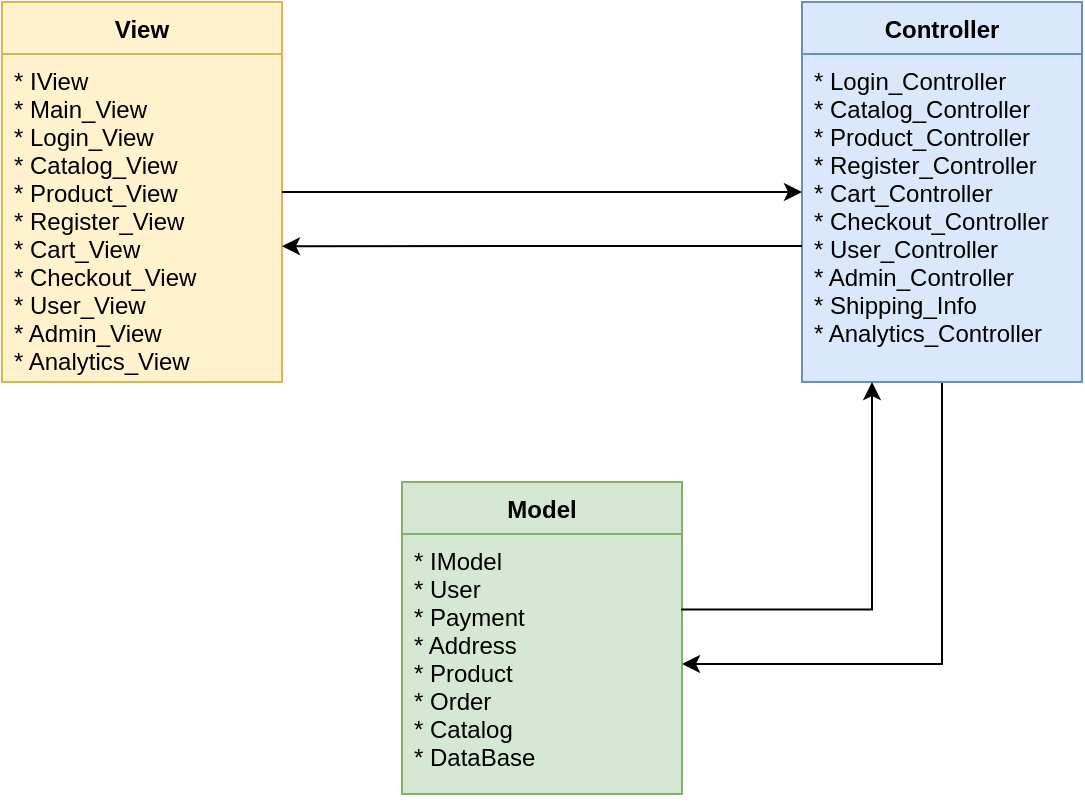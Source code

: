 <mxfile version="17.4.6" type="device"><diagram id="XnhkJNuTJw96y0P2VbYP" name="Page-1"><mxGraphModel dx="1422" dy="794" grid="1" gridSize="10" guides="1" tooltips="1" connect="1" arrows="1" fold="1" page="1" pageScale="1" pageWidth="827" pageHeight="1169" math="0" shadow="0"><root><mxCell id="0"/><mxCell id="1" parent="0"/><mxCell id="pA6CEcUqne_Yn7QyJihK-2" value="View" style="swimlane;fontStyle=1;childLayout=stackLayout;horizontal=1;startSize=26;fillColor=#fff2cc;horizontalStack=0;resizeParent=1;resizeParentMax=0;resizeLast=0;collapsible=1;marginBottom=0;strokeColor=#d6b656;" vertex="1" parent="1"><mxGeometry x="160" y="120" width="140" height="190" as="geometry"/></mxCell><mxCell id="pA6CEcUqne_Yn7QyJihK-3" value="* IView&#10;* Main_View&#10;* Login_View&#10;* Catalog_View&#10;* Product_View&#10;* Register_View&#10;* Cart_View&#10;* Checkout_View&#10;* User_View&#10;* Admin_View&#10;* Analytics_View&#10;" style="text;strokeColor=#d6b656;fillColor=#fff2cc;align=left;verticalAlign=top;spacingLeft=4;spacingRight=4;overflow=hidden;rotatable=0;points=[[0,0.5],[1,0.5]];portConstraint=eastwest;" vertex="1" parent="pA6CEcUqne_Yn7QyJihK-2"><mxGeometry y="26" width="140" height="164" as="geometry"/></mxCell><mxCell id="pA6CEcUqne_Yn7QyJihK-13" style="edgeStyle=orthogonalEdgeStyle;rounded=0;orthogonalLoop=1;jettySize=auto;html=1;entryX=1;entryY=0.5;entryDx=0;entryDy=0;" edge="1" parent="1" source="pA6CEcUqne_Yn7QyJihK-6" target="pA6CEcUqne_Yn7QyJihK-9"><mxGeometry relative="1" as="geometry"/></mxCell><mxCell id="pA6CEcUqne_Yn7QyJihK-6" value="Controller" style="swimlane;fontStyle=1;childLayout=stackLayout;horizontal=1;startSize=26;fillColor=#dae8fc;horizontalStack=0;resizeParent=1;resizeParentMax=0;resizeLast=0;collapsible=1;marginBottom=0;strokeColor=#6c8ebf;" vertex="1" parent="1"><mxGeometry x="560" y="120" width="140" height="190" as="geometry"/></mxCell><mxCell id="pA6CEcUqne_Yn7QyJihK-7" value="* Login_Controller&#10;* Catalog_Controller&#10;* Product_Controller&#10;* Register_Controller&#10;* Cart_Controller&#10;* Checkout_Controller&#10;* User_Controller&#10;* Admin_Controller&#10;* Shipping_Info&#10;* Analytics_Controller&#10;" style="text;strokeColor=#6c8ebf;fillColor=#dae8fc;align=left;verticalAlign=top;spacingLeft=4;spacingRight=4;overflow=hidden;rotatable=0;points=[[0,0.5],[1,0.5]];portConstraint=eastwest;" vertex="1" parent="pA6CEcUqne_Yn7QyJihK-6"><mxGeometry y="26" width="140" height="164" as="geometry"/></mxCell><mxCell id="pA6CEcUqne_Yn7QyJihK-8" value="Model" style="swimlane;fontStyle=1;childLayout=stackLayout;horizontal=1;startSize=26;fillColor=#d5e8d4;horizontalStack=0;resizeParent=1;resizeParentMax=0;resizeLast=0;collapsible=1;marginBottom=0;strokeColor=#82b366;" vertex="1" parent="1"><mxGeometry x="360" y="360" width="140" height="156" as="geometry"/></mxCell><mxCell id="pA6CEcUqne_Yn7QyJihK-9" value="* IModel&#10;* User&#10;* Payment&#10;* Address&#10;* Product&#10;* Order&#10;* Catalog&#10;* DataBase" style="text;strokeColor=#82b366;fillColor=#d5e8d4;align=left;verticalAlign=top;spacingLeft=4;spacingRight=4;overflow=hidden;rotatable=0;points=[[0,0.5],[1,0.5]];portConstraint=eastwest;" vertex="1" parent="pA6CEcUqne_Yn7QyJihK-8"><mxGeometry y="26" width="140" height="130" as="geometry"/></mxCell><mxCell id="pA6CEcUqne_Yn7QyJihK-10" value="" style="endArrow=classic;html=1;rounded=0;exitX=1;exitY=0.5;exitDx=0;exitDy=0;" edge="1" parent="1" source="pA6CEcUqne_Yn7QyJihK-2"><mxGeometry width="50" height="50" relative="1" as="geometry"><mxPoint x="320" y="230" as="sourcePoint"/><mxPoint x="560" y="215" as="targetPoint"/></mxGeometry></mxCell><mxCell id="pA6CEcUqne_Yn7QyJihK-11" value="" style="endArrow=classic;html=1;rounded=0;entryX=-0.007;entryY=0.408;entryDx=0;entryDy=0;entryPerimeter=0;" edge="1" parent="1"><mxGeometry width="50" height="50" relative="1" as="geometry"><mxPoint x="560" y="242" as="sourcePoint"/><mxPoint x="300" y="242.09" as="targetPoint"/></mxGeometry></mxCell><mxCell id="pA6CEcUqne_Yn7QyJihK-14" style="edgeStyle=orthogonalEdgeStyle;rounded=0;orthogonalLoop=1;jettySize=auto;html=1;entryX=0.25;entryY=1;entryDx=0;entryDy=0;exitX=0.997;exitY=0.29;exitDx=0;exitDy=0;exitPerimeter=0;" edge="1" parent="1" source="pA6CEcUqne_Yn7QyJihK-9" target="pA6CEcUqne_Yn7QyJihK-6"><mxGeometry relative="1" as="geometry"/></mxCell></root></mxGraphModel></diagram></mxfile>